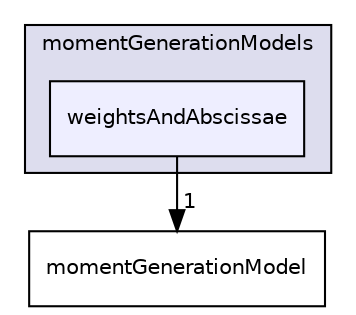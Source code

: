digraph "weightsAndAbscissae" {
  bgcolor=transparent;
  compound=true
  node [ fontsize="10", fontname="Helvetica"];
  edge [ labelfontsize="10", labelfontname="Helvetica"];
  subgraph clusterdir_538b51c5cb33798fc1532c9c9bb5db7b {
    graph [ bgcolor="#ddddee", pencolor="black", label="momentGenerationModels" fontname="Helvetica", fontsize="10", URL="dir_538b51c5cb33798fc1532c9c9bb5db7b.html"]
  dir_623c2bf61f89cbd8e8a05eef8c55f1c6 [shape=box, label="weightsAndAbscissae", style="filled", fillcolor="#eeeeff", pencolor="black", URL="dir_623c2bf61f89cbd8e8a05eef8c55f1c6.html"];
  }
  dir_c522a2727a33630ac0f643330a5dc48c [shape=box label="momentGenerationModel" URL="dir_c522a2727a33630ac0f643330a5dc48c.html"];
  dir_623c2bf61f89cbd8e8a05eef8c55f1c6->dir_c522a2727a33630ac0f643330a5dc48c [headlabel="1", labeldistance=1.5 headhref="dir_000386_000238.html"];
}
